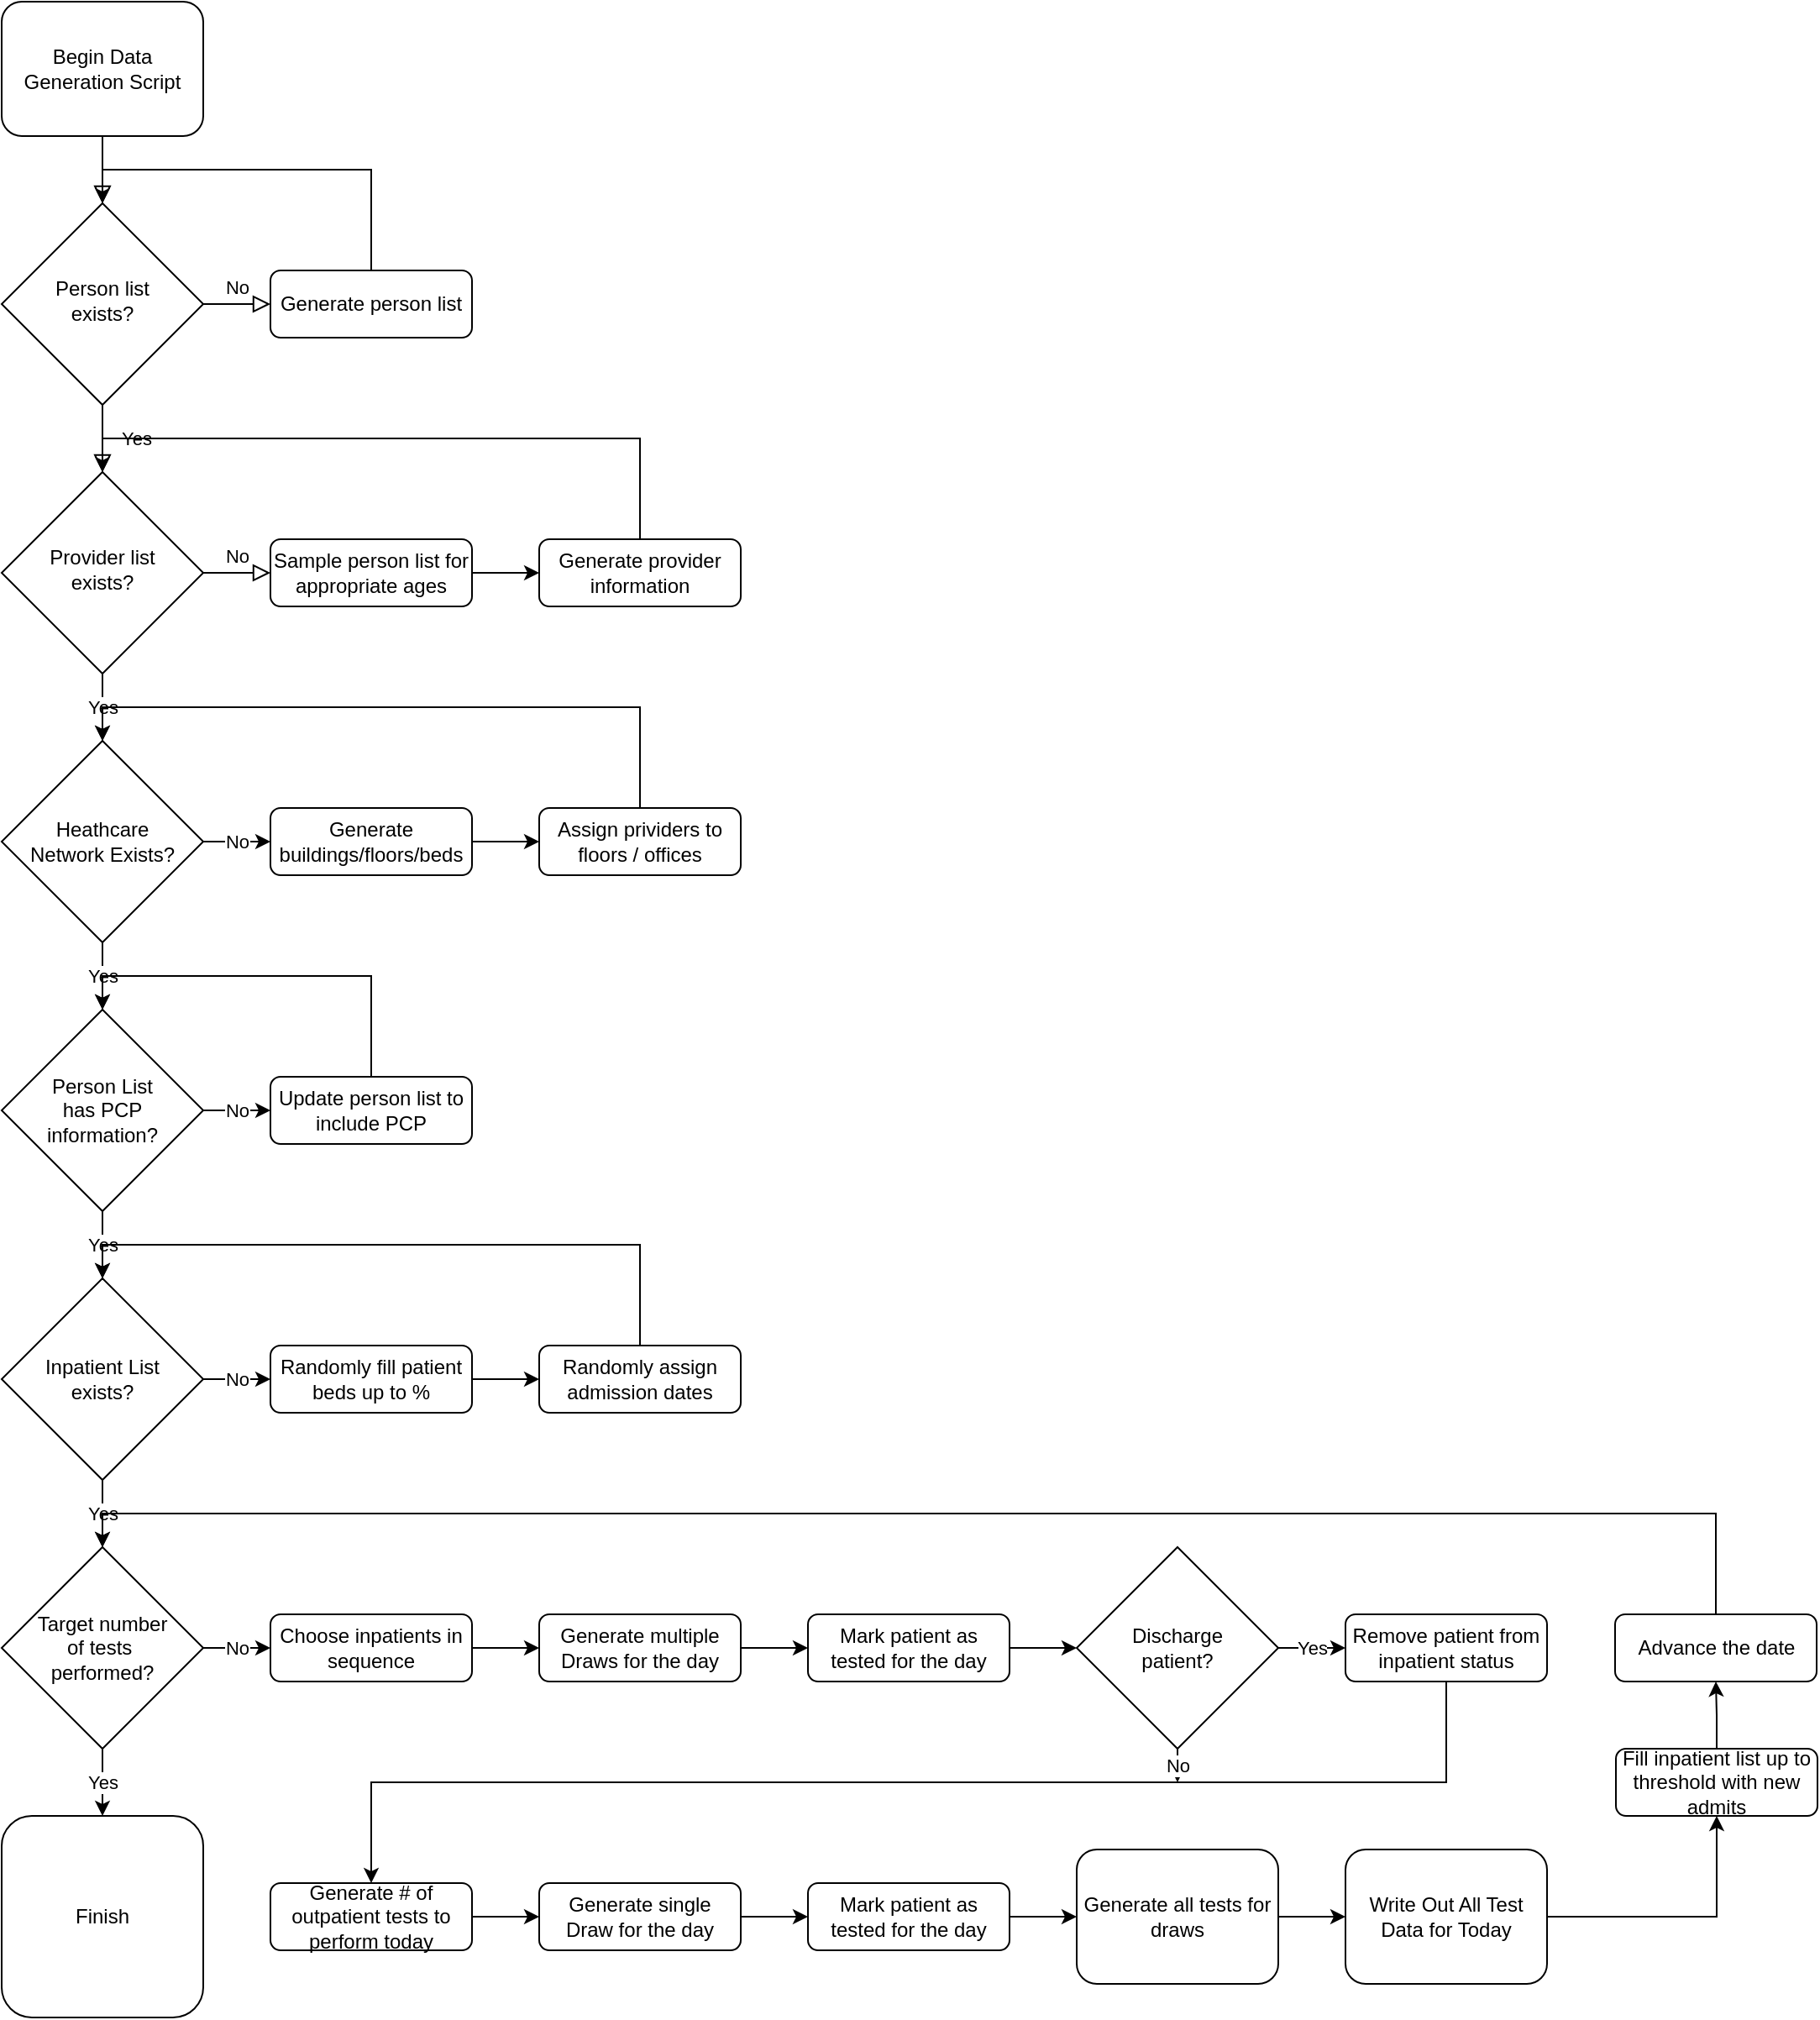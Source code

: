 <mxfile version="14.9.6" type="device"><diagram id="C5RBs43oDa-KdzZeNtuy" name="Page-1"><mxGraphModel dx="1360" dy="834" grid="1" gridSize="10" guides="1" tooltips="1" connect="1" arrows="1" fold="1" page="1" pageScale="1" pageWidth="827" pageHeight="1169" math="0" shadow="0"><root><mxCell id="WIyWlLk6GJQsqaUBKTNV-0"/><mxCell id="WIyWlLk6GJQsqaUBKTNV-1" parent="WIyWlLk6GJQsqaUBKTNV-0"/><mxCell id="WIyWlLk6GJQsqaUBKTNV-2" value="" style="rounded=0;html=1;jettySize=auto;orthogonalLoop=1;fontSize=11;endArrow=block;endFill=0;endSize=8;strokeWidth=1;shadow=0;labelBackgroundColor=none;edgeStyle=orthogonalEdgeStyle;" parent="WIyWlLk6GJQsqaUBKTNV-1" source="WIyWlLk6GJQsqaUBKTNV-3" target="WIyWlLk6GJQsqaUBKTNV-6" edge="1"><mxGeometry relative="1" as="geometry"/></mxCell><mxCell id="WIyWlLk6GJQsqaUBKTNV-3" value="Begin Data Generation Script" style="rounded=1;whiteSpace=wrap;html=1;fontSize=12;glass=0;strokeWidth=1;shadow=0;" parent="WIyWlLk6GJQsqaUBKTNV-1" vertex="1"><mxGeometry x="160" y="40" width="120" height="80" as="geometry"/></mxCell><mxCell id="WIyWlLk6GJQsqaUBKTNV-4" value="Yes" style="rounded=0;html=1;jettySize=auto;orthogonalLoop=1;fontSize=11;endArrow=block;endFill=0;endSize=8;strokeWidth=1;shadow=0;labelBackgroundColor=none;edgeStyle=orthogonalEdgeStyle;" parent="WIyWlLk6GJQsqaUBKTNV-1" source="WIyWlLk6GJQsqaUBKTNV-6" target="WIyWlLk6GJQsqaUBKTNV-10" edge="1"><mxGeometry y="20" relative="1" as="geometry"><mxPoint as="offset"/></mxGeometry></mxCell><mxCell id="WIyWlLk6GJQsqaUBKTNV-5" value="No" style="edgeStyle=orthogonalEdgeStyle;rounded=0;html=1;jettySize=auto;orthogonalLoop=1;fontSize=11;endArrow=block;endFill=0;endSize=8;strokeWidth=1;shadow=0;labelBackgroundColor=none;" parent="WIyWlLk6GJQsqaUBKTNV-1" source="WIyWlLk6GJQsqaUBKTNV-6" target="WIyWlLk6GJQsqaUBKTNV-7" edge="1"><mxGeometry y="10" relative="1" as="geometry"><mxPoint as="offset"/></mxGeometry></mxCell><mxCell id="WIyWlLk6GJQsqaUBKTNV-6" value="Person list &lt;br&gt;exists?" style="rhombus;whiteSpace=wrap;html=1;shadow=0;fontFamily=Helvetica;fontSize=12;align=center;strokeWidth=1;spacing=6;spacingTop=-4;" parent="WIyWlLk6GJQsqaUBKTNV-1" vertex="1"><mxGeometry x="160" y="160" width="120" height="120" as="geometry"/></mxCell><mxCell id="nYbc_ToAJbRe7uHnBt7u-0" style="edgeStyle=orthogonalEdgeStyle;rounded=0;orthogonalLoop=1;jettySize=auto;html=1;exitX=0.5;exitY=0;exitDx=0;exitDy=0;entryX=0.5;entryY=0;entryDx=0;entryDy=0;" edge="1" parent="WIyWlLk6GJQsqaUBKTNV-1" source="WIyWlLk6GJQsqaUBKTNV-7" target="WIyWlLk6GJQsqaUBKTNV-6"><mxGeometry relative="1" as="geometry"><Array as="points"><mxPoint x="380" y="140"/><mxPoint x="220" y="140"/></Array></mxGeometry></mxCell><mxCell id="WIyWlLk6GJQsqaUBKTNV-7" value="Generate person list" style="rounded=1;whiteSpace=wrap;html=1;fontSize=12;glass=0;strokeWidth=1;shadow=0;" parent="WIyWlLk6GJQsqaUBKTNV-1" vertex="1"><mxGeometry x="320" y="200" width="120" height="40" as="geometry"/></mxCell><mxCell id="WIyWlLk6GJQsqaUBKTNV-9" value="No" style="edgeStyle=orthogonalEdgeStyle;rounded=0;html=1;jettySize=auto;orthogonalLoop=1;fontSize=11;endArrow=block;endFill=0;endSize=8;strokeWidth=1;shadow=0;labelBackgroundColor=none;" parent="WIyWlLk6GJQsqaUBKTNV-1" source="WIyWlLk6GJQsqaUBKTNV-10" target="WIyWlLk6GJQsqaUBKTNV-12" edge="1"><mxGeometry y="10" relative="1" as="geometry"><mxPoint as="offset"/></mxGeometry></mxCell><mxCell id="nYbc_ToAJbRe7uHnBt7u-5" value="Yes" style="edgeStyle=orthogonalEdgeStyle;rounded=0;orthogonalLoop=1;jettySize=auto;html=1;exitX=0.5;exitY=1;exitDx=0;exitDy=0;entryX=0.5;entryY=0;entryDx=0;entryDy=0;" edge="1" parent="WIyWlLk6GJQsqaUBKTNV-1" source="WIyWlLk6GJQsqaUBKTNV-10" target="nYbc_ToAJbRe7uHnBt7u-4"><mxGeometry relative="1" as="geometry"/></mxCell><mxCell id="WIyWlLk6GJQsqaUBKTNV-10" value="Provider list &lt;br&gt;exists?" style="rhombus;whiteSpace=wrap;html=1;shadow=0;fontFamily=Helvetica;fontSize=12;align=center;strokeWidth=1;spacing=6;spacingTop=-4;" parent="WIyWlLk6GJQsqaUBKTNV-1" vertex="1"><mxGeometry x="160" y="320" width="120" height="120" as="geometry"/></mxCell><mxCell id="nYbc_ToAJbRe7uHnBt7u-2" value="" style="edgeStyle=orthogonalEdgeStyle;rounded=0;orthogonalLoop=1;jettySize=auto;html=1;" edge="1" parent="WIyWlLk6GJQsqaUBKTNV-1" source="WIyWlLk6GJQsqaUBKTNV-12" target="nYbc_ToAJbRe7uHnBt7u-1"><mxGeometry relative="1" as="geometry"/></mxCell><mxCell id="WIyWlLk6GJQsqaUBKTNV-12" value="Sample person list for appropriate ages" style="rounded=1;whiteSpace=wrap;html=1;fontSize=12;glass=0;strokeWidth=1;shadow=0;" parent="WIyWlLk6GJQsqaUBKTNV-1" vertex="1"><mxGeometry x="320" y="360" width="120" height="40" as="geometry"/></mxCell><mxCell id="nYbc_ToAJbRe7uHnBt7u-3" style="edgeStyle=orthogonalEdgeStyle;rounded=0;orthogonalLoop=1;jettySize=auto;html=1;exitX=0.5;exitY=0;exitDx=0;exitDy=0;entryX=0.5;entryY=0;entryDx=0;entryDy=0;" edge="1" parent="WIyWlLk6GJQsqaUBKTNV-1" source="nYbc_ToAJbRe7uHnBt7u-1" target="WIyWlLk6GJQsqaUBKTNV-10"><mxGeometry relative="1" as="geometry"><Array as="points"><mxPoint x="540" y="300"/><mxPoint x="220" y="300"/></Array></mxGeometry></mxCell><mxCell id="nYbc_ToAJbRe7uHnBt7u-1" value="Generate provider information" style="rounded=1;whiteSpace=wrap;html=1;fontSize=12;glass=0;strokeWidth=1;shadow=0;" vertex="1" parent="WIyWlLk6GJQsqaUBKTNV-1"><mxGeometry x="480" y="360" width="120" height="40" as="geometry"/></mxCell><mxCell id="nYbc_ToAJbRe7uHnBt7u-8" value="No" style="edgeStyle=orthogonalEdgeStyle;rounded=0;orthogonalLoop=1;jettySize=auto;html=1;exitX=1;exitY=0.5;exitDx=0;exitDy=0;entryX=0;entryY=0.5;entryDx=0;entryDy=0;" edge="1" parent="WIyWlLk6GJQsqaUBKTNV-1" source="nYbc_ToAJbRe7uHnBt7u-4" target="nYbc_ToAJbRe7uHnBt7u-7"><mxGeometry relative="1" as="geometry"/></mxCell><mxCell id="nYbc_ToAJbRe7uHnBt7u-14" value="Yes" style="edgeStyle=orthogonalEdgeStyle;rounded=0;orthogonalLoop=1;jettySize=auto;html=1;exitX=0.5;exitY=1;exitDx=0;exitDy=0;entryX=0.5;entryY=0;entryDx=0;entryDy=0;" edge="1" parent="WIyWlLk6GJQsqaUBKTNV-1" source="nYbc_ToAJbRe7uHnBt7u-4" target="nYbc_ToAJbRe7uHnBt7u-13"><mxGeometry relative="1" as="geometry"/></mxCell><mxCell id="nYbc_ToAJbRe7uHnBt7u-4" value="Heathcare &lt;br&gt;Network Exists?" style="rhombus;whiteSpace=wrap;html=1;" vertex="1" parent="WIyWlLk6GJQsqaUBKTNV-1"><mxGeometry x="160" y="480" width="120" height="120" as="geometry"/></mxCell><mxCell id="nYbc_ToAJbRe7uHnBt7u-10" style="edgeStyle=orthogonalEdgeStyle;rounded=0;orthogonalLoop=1;jettySize=auto;html=1;exitX=1;exitY=0.5;exitDx=0;exitDy=0;entryX=0;entryY=0.5;entryDx=0;entryDy=0;" edge="1" parent="WIyWlLk6GJQsqaUBKTNV-1" source="nYbc_ToAJbRe7uHnBt7u-7" target="nYbc_ToAJbRe7uHnBt7u-9"><mxGeometry relative="1" as="geometry"/></mxCell><mxCell id="nYbc_ToAJbRe7uHnBt7u-7" value="Generate buildings/floors/beds" style="rounded=1;whiteSpace=wrap;html=1;fontSize=12;glass=0;strokeWidth=1;shadow=0;" vertex="1" parent="WIyWlLk6GJQsqaUBKTNV-1"><mxGeometry x="320" y="520" width="120" height="40" as="geometry"/></mxCell><mxCell id="nYbc_ToAJbRe7uHnBt7u-11" style="edgeStyle=orthogonalEdgeStyle;rounded=0;orthogonalLoop=1;jettySize=auto;html=1;exitX=0.5;exitY=0;exitDx=0;exitDy=0;entryX=0.5;entryY=0;entryDx=0;entryDy=0;" edge="1" parent="WIyWlLk6GJQsqaUBKTNV-1" source="nYbc_ToAJbRe7uHnBt7u-9" target="nYbc_ToAJbRe7uHnBt7u-4"><mxGeometry relative="1" as="geometry"><Array as="points"><mxPoint x="540" y="460"/><mxPoint x="220" y="460"/></Array></mxGeometry></mxCell><mxCell id="nYbc_ToAJbRe7uHnBt7u-9" value="Assign prividers to floors / offices" style="rounded=1;whiteSpace=wrap;html=1;fontSize=12;glass=0;strokeWidth=1;shadow=0;" vertex="1" parent="WIyWlLk6GJQsqaUBKTNV-1"><mxGeometry x="480" y="520" width="120" height="40" as="geometry"/></mxCell><mxCell id="nYbc_ToAJbRe7uHnBt7u-16" value="No" style="edgeStyle=orthogonalEdgeStyle;rounded=0;orthogonalLoop=1;jettySize=auto;html=1;exitX=1;exitY=0.5;exitDx=0;exitDy=0;entryX=0;entryY=0.5;entryDx=0;entryDy=0;" edge="1" parent="WIyWlLk6GJQsqaUBKTNV-1" source="nYbc_ToAJbRe7uHnBt7u-13" target="nYbc_ToAJbRe7uHnBt7u-15"><mxGeometry relative="1" as="geometry"/></mxCell><mxCell id="nYbc_ToAJbRe7uHnBt7u-28" value="Yes" style="edgeStyle=orthogonalEdgeStyle;rounded=0;orthogonalLoop=1;jettySize=auto;html=1;exitX=0.5;exitY=1;exitDx=0;exitDy=0;exitPerimeter=0;" edge="1" parent="WIyWlLk6GJQsqaUBKTNV-1" source="nYbc_ToAJbRe7uHnBt7u-13" target="nYbc_ToAJbRe7uHnBt7u-27"><mxGeometry relative="1" as="geometry"/></mxCell><mxCell id="nYbc_ToAJbRe7uHnBt7u-13" value="Person List &lt;br&gt;has PCP &lt;br&gt;information?" style="rhombus;whiteSpace=wrap;html=1;" vertex="1" parent="WIyWlLk6GJQsqaUBKTNV-1"><mxGeometry x="160" y="640" width="120" height="120" as="geometry"/></mxCell><mxCell id="nYbc_ToAJbRe7uHnBt7u-26" style="edgeStyle=orthogonalEdgeStyle;rounded=0;orthogonalLoop=1;jettySize=auto;html=1;exitX=0.5;exitY=0;exitDx=0;exitDy=0;entryX=0.5;entryY=0;entryDx=0;entryDy=0;" edge="1" parent="WIyWlLk6GJQsqaUBKTNV-1" source="nYbc_ToAJbRe7uHnBt7u-15" target="nYbc_ToAJbRe7uHnBt7u-13"><mxGeometry relative="1" as="geometry"><Array as="points"><mxPoint x="380" y="620"/><mxPoint x="220" y="620"/></Array></mxGeometry></mxCell><mxCell id="nYbc_ToAJbRe7uHnBt7u-15" value="Update person list to include PCP" style="rounded=1;whiteSpace=wrap;html=1;fontSize=12;glass=0;strokeWidth=1;shadow=0;" vertex="1" parent="WIyWlLk6GJQsqaUBKTNV-1"><mxGeometry x="320" y="680" width="120" height="40" as="geometry"/></mxCell><mxCell id="nYbc_ToAJbRe7uHnBt7u-30" value="No" style="edgeStyle=orthogonalEdgeStyle;rounded=0;orthogonalLoop=1;jettySize=auto;html=1;exitX=1;exitY=0.5;exitDx=0;exitDy=0;entryX=0;entryY=0.5;entryDx=0;entryDy=0;" edge="1" parent="WIyWlLk6GJQsqaUBKTNV-1" source="nYbc_ToAJbRe7uHnBt7u-27" target="nYbc_ToAJbRe7uHnBt7u-29"><mxGeometry relative="1" as="geometry"/></mxCell><mxCell id="nYbc_ToAJbRe7uHnBt7u-38" value="Yes" style="edgeStyle=orthogonalEdgeStyle;rounded=0;orthogonalLoop=1;jettySize=auto;html=1;exitX=0.5;exitY=1;exitDx=0;exitDy=0;entryX=0.5;entryY=0;entryDx=0;entryDy=0;" edge="1" parent="WIyWlLk6GJQsqaUBKTNV-1" source="nYbc_ToAJbRe7uHnBt7u-27" target="nYbc_ToAJbRe7uHnBt7u-37"><mxGeometry relative="1" as="geometry"/></mxCell><mxCell id="nYbc_ToAJbRe7uHnBt7u-27" value="Inpatient List&lt;br&gt;exists?" style="rhombus;whiteSpace=wrap;html=1;" vertex="1" parent="WIyWlLk6GJQsqaUBKTNV-1"><mxGeometry x="160" y="800" width="120" height="120" as="geometry"/></mxCell><mxCell id="nYbc_ToAJbRe7uHnBt7u-49" style="edgeStyle=orthogonalEdgeStyle;rounded=0;orthogonalLoop=1;jettySize=auto;html=1;exitX=1;exitY=0.5;exitDx=0;exitDy=0;entryX=0;entryY=0.5;entryDx=0;entryDy=0;" edge="1" parent="WIyWlLk6GJQsqaUBKTNV-1" source="nYbc_ToAJbRe7uHnBt7u-29" target="nYbc_ToAJbRe7uHnBt7u-47"><mxGeometry relative="1" as="geometry"/></mxCell><mxCell id="nYbc_ToAJbRe7uHnBt7u-29" value="Randomly fill patient beds up to %" style="rounded=1;whiteSpace=wrap;html=1;fontSize=12;glass=0;strokeWidth=1;shadow=0;" vertex="1" parent="WIyWlLk6GJQsqaUBKTNV-1"><mxGeometry x="320" y="840" width="120" height="40" as="geometry"/></mxCell><mxCell id="nYbc_ToAJbRe7uHnBt7u-40" value="Yes" style="edgeStyle=orthogonalEdgeStyle;rounded=0;orthogonalLoop=1;jettySize=auto;html=1;exitX=0.5;exitY=1;exitDx=0;exitDy=0;" edge="1" parent="WIyWlLk6GJQsqaUBKTNV-1" source="nYbc_ToAJbRe7uHnBt7u-37" target="nYbc_ToAJbRe7uHnBt7u-39"><mxGeometry relative="1" as="geometry"/></mxCell><mxCell id="nYbc_ToAJbRe7uHnBt7u-45" value="No" style="edgeStyle=orthogonalEdgeStyle;rounded=0;orthogonalLoop=1;jettySize=auto;html=1;exitX=1;exitY=0.5;exitDx=0;exitDy=0;entryX=0;entryY=0.5;entryDx=0;entryDy=0;" edge="1" parent="WIyWlLk6GJQsqaUBKTNV-1" source="nYbc_ToAJbRe7uHnBt7u-37" target="nYbc_ToAJbRe7uHnBt7u-41"><mxGeometry relative="1" as="geometry"/></mxCell><mxCell id="nYbc_ToAJbRe7uHnBt7u-37" value="Target number&lt;br&gt;of tests&amp;nbsp;&lt;br&gt;performed?" style="rhombus;whiteSpace=wrap;html=1;" vertex="1" parent="WIyWlLk6GJQsqaUBKTNV-1"><mxGeometry x="160" y="960" width="120" height="120" as="geometry"/></mxCell><mxCell id="nYbc_ToAJbRe7uHnBt7u-39" value="Finish" style="rounded=1;whiteSpace=wrap;html=1;fontSize=12;glass=0;strokeWidth=1;shadow=0;" vertex="1" parent="WIyWlLk6GJQsqaUBKTNV-1"><mxGeometry x="160" y="1120" width="120" height="120" as="geometry"/></mxCell><mxCell id="nYbc_ToAJbRe7uHnBt7u-51" style="edgeStyle=orthogonalEdgeStyle;rounded=0;orthogonalLoop=1;jettySize=auto;html=1;exitX=1;exitY=0.5;exitDx=0;exitDy=0;entryX=0;entryY=0.5;entryDx=0;entryDy=0;" edge="1" parent="WIyWlLk6GJQsqaUBKTNV-1" source="nYbc_ToAJbRe7uHnBt7u-41" target="nYbc_ToAJbRe7uHnBt7u-42"><mxGeometry relative="1" as="geometry"/></mxCell><mxCell id="nYbc_ToAJbRe7uHnBt7u-41" value="Choose inpatients in sequence" style="rounded=1;whiteSpace=wrap;html=1;fontSize=12;glass=0;strokeWidth=1;shadow=0;" vertex="1" parent="WIyWlLk6GJQsqaUBKTNV-1"><mxGeometry x="320" y="1000" width="120" height="40" as="geometry"/></mxCell><mxCell id="nYbc_ToAJbRe7uHnBt7u-52" style="edgeStyle=orthogonalEdgeStyle;rounded=0;orthogonalLoop=1;jettySize=auto;html=1;exitX=1;exitY=0.5;exitDx=0;exitDy=0;entryX=0;entryY=0.5;entryDx=0;entryDy=0;" edge="1" parent="WIyWlLk6GJQsqaUBKTNV-1" source="nYbc_ToAJbRe7uHnBt7u-42" target="nYbc_ToAJbRe7uHnBt7u-44"><mxGeometry relative="1" as="geometry"/></mxCell><mxCell id="nYbc_ToAJbRe7uHnBt7u-42" value="Generate multiple Draws for the day" style="rounded=1;whiteSpace=wrap;html=1;fontSize=12;glass=0;strokeWidth=1;shadow=0;" vertex="1" parent="WIyWlLk6GJQsqaUBKTNV-1"><mxGeometry x="480" y="1000" width="120" height="40" as="geometry"/></mxCell><mxCell id="nYbc_ToAJbRe7uHnBt7u-55" style="edgeStyle=orthogonalEdgeStyle;rounded=0;orthogonalLoop=1;jettySize=auto;html=1;exitX=1;exitY=0.5;exitDx=0;exitDy=0;entryX=0;entryY=0.5;entryDx=0;entryDy=0;" edge="1" parent="WIyWlLk6GJQsqaUBKTNV-1" source="nYbc_ToAJbRe7uHnBt7u-44" target="nYbc_ToAJbRe7uHnBt7u-54"><mxGeometry relative="1" as="geometry"/></mxCell><mxCell id="nYbc_ToAJbRe7uHnBt7u-44" value="Mark patient as tested for the day" style="rounded=1;whiteSpace=wrap;html=1;fontSize=12;glass=0;strokeWidth=1;shadow=0;" vertex="1" parent="WIyWlLk6GJQsqaUBKTNV-1"><mxGeometry x="640" y="1000" width="120" height="40" as="geometry"/></mxCell><mxCell id="nYbc_ToAJbRe7uHnBt7u-63" style="edgeStyle=orthogonalEdgeStyle;rounded=0;orthogonalLoop=1;jettySize=auto;html=1;exitX=1;exitY=0.5;exitDx=0;exitDy=0;entryX=0;entryY=0.5;entryDx=0;entryDy=0;" edge="1" parent="WIyWlLk6GJQsqaUBKTNV-1" source="nYbc_ToAJbRe7uHnBt7u-46" target="nYbc_ToAJbRe7uHnBt7u-62"><mxGeometry relative="1" as="geometry"/></mxCell><mxCell id="nYbc_ToAJbRe7uHnBt7u-46" value="Generate # of outpatient tests to perform today" style="rounded=1;whiteSpace=wrap;html=1;fontSize=12;glass=0;strokeWidth=1;shadow=0;" vertex="1" parent="WIyWlLk6GJQsqaUBKTNV-1"><mxGeometry x="320" y="1160" width="120" height="40" as="geometry"/></mxCell><mxCell id="nYbc_ToAJbRe7uHnBt7u-48" style="edgeStyle=orthogonalEdgeStyle;rounded=0;orthogonalLoop=1;jettySize=auto;html=1;exitX=0.5;exitY=0;exitDx=0;exitDy=0;entryX=0.5;entryY=0;entryDx=0;entryDy=0;" edge="1" parent="WIyWlLk6GJQsqaUBKTNV-1" source="nYbc_ToAJbRe7uHnBt7u-47" target="nYbc_ToAJbRe7uHnBt7u-27"><mxGeometry relative="1" as="geometry"><Array as="points"><mxPoint x="540" y="780"/><mxPoint x="220" y="780"/></Array></mxGeometry></mxCell><mxCell id="nYbc_ToAJbRe7uHnBt7u-47" value="Randomly assign admission dates" style="rounded=1;whiteSpace=wrap;html=1;fontSize=12;glass=0;strokeWidth=1;shadow=0;" vertex="1" parent="WIyWlLk6GJQsqaUBKTNV-1"><mxGeometry x="480" y="840" width="120" height="40" as="geometry"/></mxCell><mxCell id="nYbc_ToAJbRe7uHnBt7u-57" value="Yes" style="edgeStyle=orthogonalEdgeStyle;rounded=0;orthogonalLoop=1;jettySize=auto;html=1;exitX=1;exitY=0.5;exitDx=0;exitDy=0;entryX=0;entryY=0.5;entryDx=0;entryDy=0;" edge="1" parent="WIyWlLk6GJQsqaUBKTNV-1" source="nYbc_ToAJbRe7uHnBt7u-54" target="nYbc_ToAJbRe7uHnBt7u-56"><mxGeometry relative="1" as="geometry"/></mxCell><mxCell id="nYbc_ToAJbRe7uHnBt7u-61" value="No" style="edgeStyle=orthogonalEdgeStyle;rounded=0;orthogonalLoop=1;jettySize=auto;html=1;exitX=0.5;exitY=1;exitDx=0;exitDy=0;" edge="1" parent="WIyWlLk6GJQsqaUBKTNV-1" source="nYbc_ToAJbRe7uHnBt7u-54"><mxGeometry relative="1" as="geometry"><mxPoint x="860" y="1100" as="targetPoint"/></mxGeometry></mxCell><mxCell id="nYbc_ToAJbRe7uHnBt7u-54" value="Discharge&lt;br&gt;patient?" style="rhombus;whiteSpace=wrap;html=1;" vertex="1" parent="WIyWlLk6GJQsqaUBKTNV-1"><mxGeometry x="800" y="960" width="120" height="120" as="geometry"/></mxCell><mxCell id="nYbc_ToAJbRe7uHnBt7u-75" style="edgeStyle=orthogonalEdgeStyle;rounded=0;orthogonalLoop=1;jettySize=auto;html=1;exitX=0.5;exitY=1;exitDx=0;exitDy=0;entryX=0.5;entryY=0;entryDx=0;entryDy=0;" edge="1" parent="WIyWlLk6GJQsqaUBKTNV-1" source="nYbc_ToAJbRe7uHnBt7u-56" target="nYbc_ToAJbRe7uHnBt7u-46"><mxGeometry relative="1" as="geometry"/></mxCell><mxCell id="nYbc_ToAJbRe7uHnBt7u-56" value="Remove patient from inpatient status" style="rounded=1;whiteSpace=wrap;html=1;fontSize=12;glass=0;strokeWidth=1;shadow=0;" vertex="1" parent="WIyWlLk6GJQsqaUBKTNV-1"><mxGeometry x="960" y="1000" width="120" height="40" as="geometry"/></mxCell><mxCell id="nYbc_ToAJbRe7uHnBt7u-65" style="edgeStyle=orthogonalEdgeStyle;rounded=0;orthogonalLoop=1;jettySize=auto;html=1;exitX=1;exitY=0.5;exitDx=0;exitDy=0;entryX=0;entryY=0.5;entryDx=0;entryDy=0;" edge="1" parent="WIyWlLk6GJQsqaUBKTNV-1" source="nYbc_ToAJbRe7uHnBt7u-62" target="nYbc_ToAJbRe7uHnBt7u-64"><mxGeometry relative="1" as="geometry"/></mxCell><mxCell id="nYbc_ToAJbRe7uHnBt7u-62" value="Generate single &lt;br&gt;Draw for the day" style="rounded=1;whiteSpace=wrap;html=1;fontSize=12;glass=0;strokeWidth=1;shadow=0;" vertex="1" parent="WIyWlLk6GJQsqaUBKTNV-1"><mxGeometry x="480" y="1160" width="120" height="40" as="geometry"/></mxCell><mxCell id="nYbc_ToAJbRe7uHnBt7u-72" style="edgeStyle=orthogonalEdgeStyle;rounded=0;orthogonalLoop=1;jettySize=auto;html=1;exitX=1;exitY=0.5;exitDx=0;exitDy=0;entryX=0;entryY=0.5;entryDx=0;entryDy=0;" edge="1" parent="WIyWlLk6GJQsqaUBKTNV-1" source="nYbc_ToAJbRe7uHnBt7u-64" target="nYbc_ToAJbRe7uHnBt7u-70"><mxGeometry relative="1" as="geometry"/></mxCell><mxCell id="nYbc_ToAJbRe7uHnBt7u-64" value="Mark patient as tested for the day" style="rounded=1;whiteSpace=wrap;html=1;fontSize=12;glass=0;strokeWidth=1;shadow=0;" vertex="1" parent="WIyWlLk6GJQsqaUBKTNV-1"><mxGeometry x="640" y="1160" width="120" height="40" as="geometry"/></mxCell><mxCell id="nYbc_ToAJbRe7uHnBt7u-73" style="edgeStyle=orthogonalEdgeStyle;rounded=0;orthogonalLoop=1;jettySize=auto;html=1;exitX=1;exitY=0.5;exitDx=0;exitDy=0;entryX=0.5;entryY=1;entryDx=0;entryDy=0;" edge="1" parent="WIyWlLk6GJQsqaUBKTNV-1" source="nYbc_ToAJbRe7uHnBt7u-66" target="nYbc_ToAJbRe7uHnBt7u-68"><mxGeometry relative="1" as="geometry"/></mxCell><mxCell id="nYbc_ToAJbRe7uHnBt7u-66" value="Write Out All Test Data for Today" style="rounded=1;whiteSpace=wrap;html=1;fontSize=12;glass=0;strokeWidth=1;shadow=0;" vertex="1" parent="WIyWlLk6GJQsqaUBKTNV-1"><mxGeometry x="960" y="1140" width="120" height="80" as="geometry"/></mxCell><mxCell id="nYbc_ToAJbRe7uHnBt7u-78" style="edgeStyle=orthogonalEdgeStyle;rounded=0;orthogonalLoop=1;jettySize=auto;html=1;exitX=0.5;exitY=0;exitDx=0;exitDy=0;entryX=0.5;entryY=1;entryDx=0;entryDy=0;" edge="1" parent="WIyWlLk6GJQsqaUBKTNV-1" source="nYbc_ToAJbRe7uHnBt7u-68" target="nYbc_ToAJbRe7uHnBt7u-76"><mxGeometry relative="1" as="geometry"/></mxCell><mxCell id="nYbc_ToAJbRe7uHnBt7u-68" value="Fill inpatient list up to threshold with new admits" style="rounded=1;whiteSpace=wrap;html=1;fontSize=12;glass=0;strokeWidth=1;shadow=0;" vertex="1" parent="WIyWlLk6GJQsqaUBKTNV-1"><mxGeometry x="1121" y="1080" width="120" height="40" as="geometry"/></mxCell><mxCell id="nYbc_ToAJbRe7uHnBt7u-71" style="edgeStyle=orthogonalEdgeStyle;rounded=0;orthogonalLoop=1;jettySize=auto;html=1;exitX=1;exitY=0.5;exitDx=0;exitDy=0;entryX=0;entryY=0.5;entryDx=0;entryDy=0;" edge="1" parent="WIyWlLk6GJQsqaUBKTNV-1" source="nYbc_ToAJbRe7uHnBt7u-70" target="nYbc_ToAJbRe7uHnBt7u-66"><mxGeometry relative="1" as="geometry"/></mxCell><mxCell id="nYbc_ToAJbRe7uHnBt7u-70" value="Generate all tests for draws" style="rounded=1;whiteSpace=wrap;html=1;fontSize=12;glass=0;strokeWidth=1;shadow=0;" vertex="1" parent="WIyWlLk6GJQsqaUBKTNV-1"><mxGeometry x="800" y="1140" width="120" height="80" as="geometry"/></mxCell><mxCell id="nYbc_ToAJbRe7uHnBt7u-77" style="edgeStyle=orthogonalEdgeStyle;rounded=0;orthogonalLoop=1;jettySize=auto;html=1;exitX=0.5;exitY=0;exitDx=0;exitDy=0;entryX=0.5;entryY=0;entryDx=0;entryDy=0;" edge="1" parent="WIyWlLk6GJQsqaUBKTNV-1" source="nYbc_ToAJbRe7uHnBt7u-76" target="nYbc_ToAJbRe7uHnBt7u-37"><mxGeometry relative="1" as="geometry"><Array as="points"><mxPoint x="1181" y="940"/><mxPoint x="220" y="940"/></Array></mxGeometry></mxCell><mxCell id="nYbc_ToAJbRe7uHnBt7u-76" value="Advance the date" style="rounded=1;whiteSpace=wrap;html=1;fontSize=12;glass=0;strokeWidth=1;shadow=0;" vertex="1" parent="WIyWlLk6GJQsqaUBKTNV-1"><mxGeometry x="1120.5" y="1000" width="120" height="40" as="geometry"/></mxCell></root></mxGraphModel></diagram></mxfile>